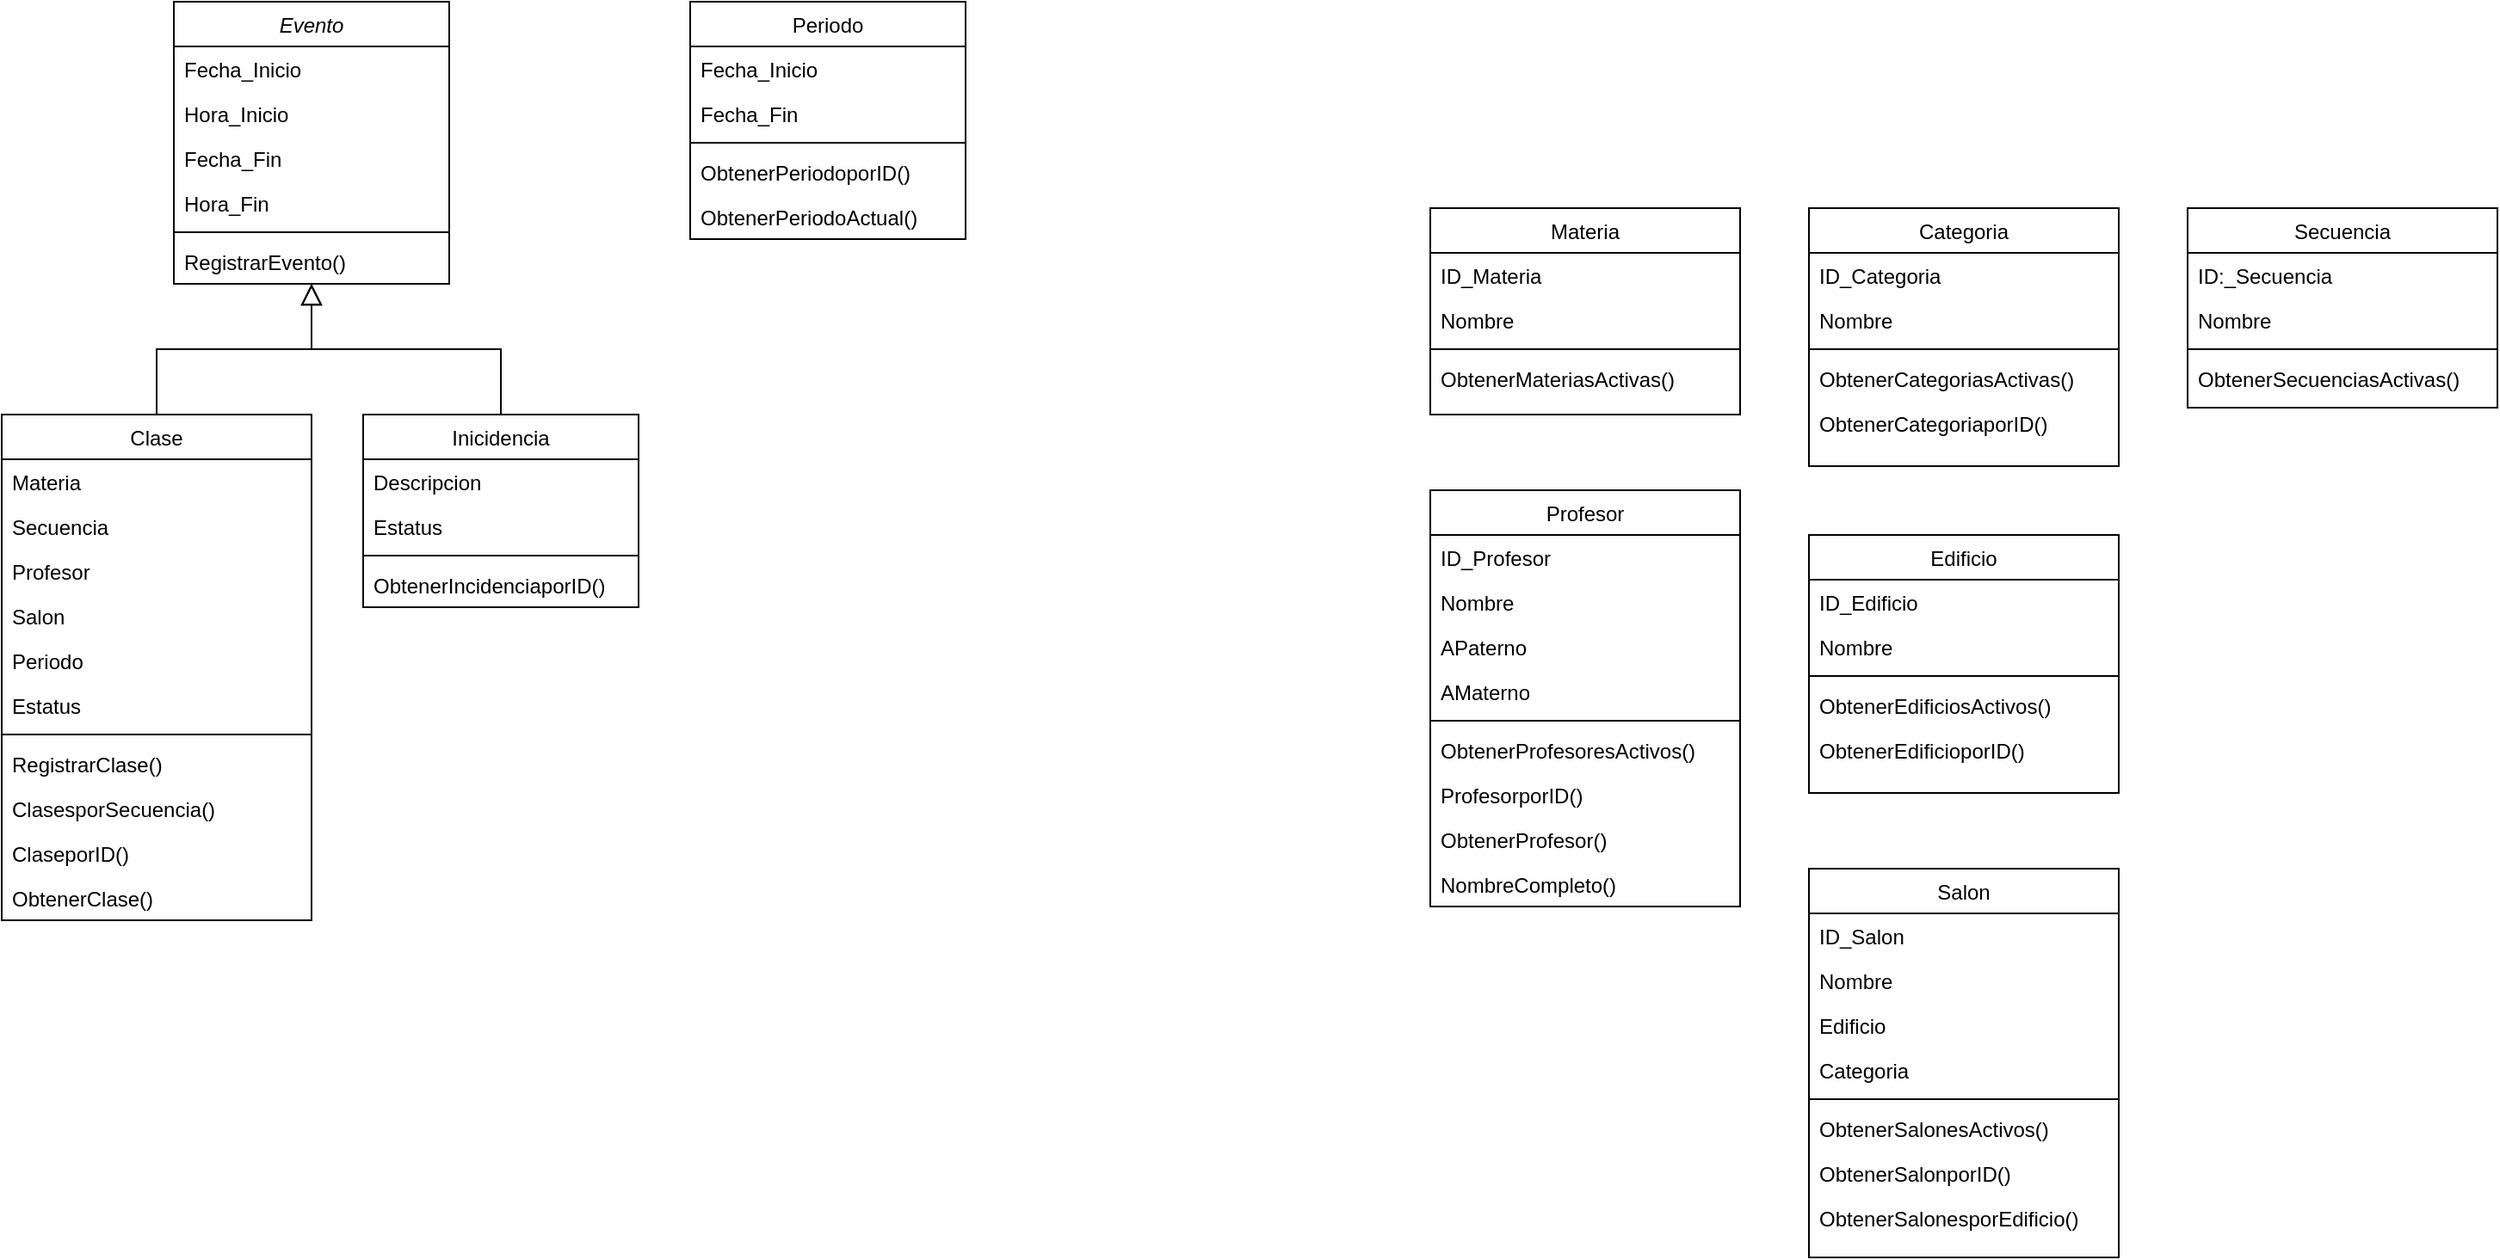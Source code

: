 <mxfile version="20.2.3" type="device"><diagram id="C5RBs43oDa-KdzZeNtuy" name="Page-1"><mxGraphModel dx="792" dy="857" grid="1" gridSize="10" guides="1" tooltips="1" connect="1" arrows="1" fold="1" page="1" pageScale="1" pageWidth="827" pageHeight="1169" math="0" shadow="0"><root><mxCell id="WIyWlLk6GJQsqaUBKTNV-0"/><mxCell id="WIyWlLk6GJQsqaUBKTNV-1" parent="WIyWlLk6GJQsqaUBKTNV-0"/><mxCell id="zkfFHV4jXpPFQw0GAbJ--0" value="Evento" style="swimlane;fontStyle=2;align=center;verticalAlign=top;childLayout=stackLayout;horizontal=1;startSize=26;horizontalStack=0;resizeParent=1;resizeLast=0;collapsible=1;marginBottom=0;rounded=0;shadow=0;strokeWidth=1;" parent="WIyWlLk6GJQsqaUBKTNV-1" vertex="1"><mxGeometry x="220" y="120" width="160" height="164" as="geometry"><mxRectangle x="230" y="140" width="160" height="26" as="alternateBounds"/></mxGeometry></mxCell><mxCell id="zkfFHV4jXpPFQw0GAbJ--1" value="Fecha_Inicio" style="text;align=left;verticalAlign=top;spacingLeft=4;spacingRight=4;overflow=hidden;rotatable=0;points=[[0,0.5],[1,0.5]];portConstraint=eastwest;" parent="zkfFHV4jXpPFQw0GAbJ--0" vertex="1"><mxGeometry y="26" width="160" height="26" as="geometry"/></mxCell><mxCell id="zkfFHV4jXpPFQw0GAbJ--3" value="Hora_Inicio" style="text;align=left;verticalAlign=top;spacingLeft=4;spacingRight=4;overflow=hidden;rotatable=0;points=[[0,0.5],[1,0.5]];portConstraint=eastwest;rounded=0;shadow=0;html=0;" parent="zkfFHV4jXpPFQw0GAbJ--0" vertex="1"><mxGeometry y="52" width="160" height="26" as="geometry"/></mxCell><mxCell id="zkfFHV4jXpPFQw0GAbJ--2" value="Fecha_Fin" style="text;align=left;verticalAlign=top;spacingLeft=4;spacingRight=4;overflow=hidden;rotatable=0;points=[[0,0.5],[1,0.5]];portConstraint=eastwest;rounded=0;shadow=0;html=0;" parent="zkfFHV4jXpPFQw0GAbJ--0" vertex="1"><mxGeometry y="78" width="160" height="26" as="geometry"/></mxCell><mxCell id="skftmHuUuNxhbo1-9lBT-1" value="Hora_Fin" style="text;align=left;verticalAlign=top;spacingLeft=4;spacingRight=4;overflow=hidden;rotatable=0;points=[[0,0.5],[1,0.5]];portConstraint=eastwest;rounded=0;shadow=0;html=0;" parent="zkfFHV4jXpPFQw0GAbJ--0" vertex="1"><mxGeometry y="104" width="160" height="26" as="geometry"/></mxCell><mxCell id="zkfFHV4jXpPFQw0GAbJ--4" value="" style="line;html=1;strokeWidth=1;align=left;verticalAlign=middle;spacingTop=-1;spacingLeft=3;spacingRight=3;rotatable=0;labelPosition=right;points=[];portConstraint=eastwest;" parent="zkfFHV4jXpPFQw0GAbJ--0" vertex="1"><mxGeometry y="130" width="160" height="8" as="geometry"/></mxCell><mxCell id="zkfFHV4jXpPFQw0GAbJ--5" value="RegistrarEvento()" style="text;align=left;verticalAlign=top;spacingLeft=4;spacingRight=4;overflow=hidden;rotatable=0;points=[[0,0.5],[1,0.5]];portConstraint=eastwest;" parent="zkfFHV4jXpPFQw0GAbJ--0" vertex="1"><mxGeometry y="138" width="160" height="26" as="geometry"/></mxCell><mxCell id="zkfFHV4jXpPFQw0GAbJ--6" value="Clase" style="swimlane;fontStyle=0;align=center;verticalAlign=top;childLayout=stackLayout;horizontal=1;startSize=26;horizontalStack=0;resizeParent=1;resizeLast=0;collapsible=1;marginBottom=0;rounded=0;shadow=0;strokeWidth=1;" parent="WIyWlLk6GJQsqaUBKTNV-1" vertex="1"><mxGeometry x="120" y="360" width="180" height="294" as="geometry"><mxRectangle x="130" y="380" width="160" height="26" as="alternateBounds"/></mxGeometry></mxCell><mxCell id="zkfFHV4jXpPFQw0GAbJ--11" value="Materia" style="text;align=left;verticalAlign=top;spacingLeft=4;spacingRight=4;overflow=hidden;rotatable=0;points=[[0,0.5],[1,0.5]];portConstraint=eastwest;" parent="zkfFHV4jXpPFQw0GAbJ--6" vertex="1"><mxGeometry y="26" width="180" height="26" as="geometry"/></mxCell><mxCell id="zkfFHV4jXpPFQw0GAbJ--10" value="Secuencia" style="text;align=left;verticalAlign=top;spacingLeft=4;spacingRight=4;overflow=hidden;rotatable=0;points=[[0,0.5],[1,0.5]];portConstraint=eastwest;fontStyle=0" parent="zkfFHV4jXpPFQw0GAbJ--6" vertex="1"><mxGeometry y="52" width="180" height="26" as="geometry"/></mxCell><mxCell id="skftmHuUuNxhbo1-9lBT-2" value="Profesor" style="text;align=left;verticalAlign=top;spacingLeft=4;spacingRight=4;overflow=hidden;rotatable=0;points=[[0,0.5],[1,0.5]];portConstraint=eastwest;" parent="zkfFHV4jXpPFQw0GAbJ--6" vertex="1"><mxGeometry y="78" width="180" height="26" as="geometry"/></mxCell><mxCell id="skftmHuUuNxhbo1-9lBT-3" value="Salon" style="text;align=left;verticalAlign=top;spacingLeft=4;spacingRight=4;overflow=hidden;rotatable=0;points=[[0,0.5],[1,0.5]];portConstraint=eastwest;" parent="zkfFHV4jXpPFQw0GAbJ--6" vertex="1"><mxGeometry y="104" width="180" height="26" as="geometry"/></mxCell><mxCell id="skftmHuUuNxhbo1-9lBT-4" value="Periodo" style="text;align=left;verticalAlign=top;spacingLeft=4;spacingRight=4;overflow=hidden;rotatable=0;points=[[0,0.5],[1,0.5]];portConstraint=eastwest;" parent="zkfFHV4jXpPFQw0GAbJ--6" vertex="1"><mxGeometry y="130" width="180" height="26" as="geometry"/></mxCell><mxCell id="skftmHuUuNxhbo1-9lBT-5" value="Estatus" style="text;align=left;verticalAlign=top;spacingLeft=4;spacingRight=4;overflow=hidden;rotatable=0;points=[[0,0.5],[1,0.5]];portConstraint=eastwest;" parent="zkfFHV4jXpPFQw0GAbJ--6" vertex="1"><mxGeometry y="156" width="180" height="26" as="geometry"/></mxCell><mxCell id="zkfFHV4jXpPFQw0GAbJ--9" value="" style="line;html=1;strokeWidth=1;align=left;verticalAlign=middle;spacingTop=-1;spacingLeft=3;spacingRight=3;rotatable=0;labelPosition=right;points=[];portConstraint=eastwest;" parent="zkfFHV4jXpPFQw0GAbJ--6" vertex="1"><mxGeometry y="182" width="180" height="8" as="geometry"/></mxCell><mxCell id="skftmHuUuNxhbo1-9lBT-16" value="RegistrarClase()" style="text;align=left;verticalAlign=top;spacingLeft=4;spacingRight=4;overflow=hidden;rotatable=0;points=[[0,0.5],[1,0.5]];portConstraint=eastwest;" parent="zkfFHV4jXpPFQw0GAbJ--6" vertex="1"><mxGeometry y="190" width="180" height="26" as="geometry"/></mxCell><mxCell id="skftmHuUuNxhbo1-9lBT-17" value="ClasesporSecuencia()" style="text;align=left;verticalAlign=top;spacingLeft=4;spacingRight=4;overflow=hidden;rotatable=0;points=[[0,0.5],[1,0.5]];portConstraint=eastwest;" parent="zkfFHV4jXpPFQw0GAbJ--6" vertex="1"><mxGeometry y="216" width="180" height="26" as="geometry"/></mxCell><mxCell id="bL1atVrejHYHK6WCNFpr-0" value="ClaseporID()" style="text;align=left;verticalAlign=top;spacingLeft=4;spacingRight=4;overflow=hidden;rotatable=0;points=[[0,0.5],[1,0.5]];portConstraint=eastwest;" parent="zkfFHV4jXpPFQw0GAbJ--6" vertex="1"><mxGeometry y="242" width="180" height="26" as="geometry"/></mxCell><mxCell id="JDg1U1b4YUklIGnpFl6X-1" value="ObtenerClase()" style="text;align=left;verticalAlign=top;spacingLeft=4;spacingRight=4;overflow=hidden;rotatable=0;points=[[0,0.5],[1,0.5]];portConstraint=eastwest;" vertex="1" parent="zkfFHV4jXpPFQw0GAbJ--6"><mxGeometry y="268" width="180" height="26" as="geometry"/></mxCell><mxCell id="zkfFHV4jXpPFQw0GAbJ--12" value="" style="endArrow=block;endSize=10;endFill=0;shadow=0;strokeWidth=1;rounded=0;edgeStyle=elbowEdgeStyle;elbow=vertical;" parent="WIyWlLk6GJQsqaUBKTNV-1" source="zkfFHV4jXpPFQw0GAbJ--6" target="zkfFHV4jXpPFQw0GAbJ--0" edge="1"><mxGeometry width="160" relative="1" as="geometry"><mxPoint x="200" y="203" as="sourcePoint"/><mxPoint x="200" y="203" as="targetPoint"/></mxGeometry></mxCell><mxCell id="zkfFHV4jXpPFQw0GAbJ--13" value="Inicidencia" style="swimlane;fontStyle=0;align=center;verticalAlign=top;childLayout=stackLayout;horizontal=1;startSize=26;horizontalStack=0;resizeParent=1;resizeLast=0;collapsible=1;marginBottom=0;rounded=0;shadow=0;strokeWidth=1;" parent="WIyWlLk6GJQsqaUBKTNV-1" vertex="1"><mxGeometry x="330" y="360" width="160" height="112" as="geometry"><mxRectangle x="340" y="380" width="170" height="26" as="alternateBounds"/></mxGeometry></mxCell><mxCell id="zkfFHV4jXpPFQw0GAbJ--14" value="Descripcion" style="text;align=left;verticalAlign=top;spacingLeft=4;spacingRight=4;overflow=hidden;rotatable=0;points=[[0,0.5],[1,0.5]];portConstraint=eastwest;" parent="zkfFHV4jXpPFQw0GAbJ--13" vertex="1"><mxGeometry y="26" width="160" height="26" as="geometry"/></mxCell><mxCell id="skftmHuUuNxhbo1-9lBT-18" value="Estatus" style="text;align=left;verticalAlign=top;spacingLeft=4;spacingRight=4;overflow=hidden;rotatable=0;points=[[0,0.5],[1,0.5]];portConstraint=eastwest;" parent="zkfFHV4jXpPFQw0GAbJ--13" vertex="1"><mxGeometry y="52" width="160" height="26" as="geometry"/></mxCell><mxCell id="zkfFHV4jXpPFQw0GAbJ--15" value="" style="line;html=1;strokeWidth=1;align=left;verticalAlign=middle;spacingTop=-1;spacingLeft=3;spacingRight=3;rotatable=0;labelPosition=right;points=[];portConstraint=eastwest;" parent="zkfFHV4jXpPFQw0GAbJ--13" vertex="1"><mxGeometry y="78" width="160" height="8" as="geometry"/></mxCell><mxCell id="skftmHuUuNxhbo1-9lBT-19" value="ObtenerIncidenciaporID()" style="text;align=left;verticalAlign=top;spacingLeft=4;spacingRight=4;overflow=hidden;rotatable=0;points=[[0,0.5],[1,0.5]];portConstraint=eastwest;" parent="zkfFHV4jXpPFQw0GAbJ--13" vertex="1"><mxGeometry y="86" width="160" height="26" as="geometry"/></mxCell><mxCell id="zkfFHV4jXpPFQw0GAbJ--16" value="" style="endArrow=block;endSize=10;endFill=0;shadow=0;strokeWidth=1;rounded=0;edgeStyle=elbowEdgeStyle;elbow=vertical;" parent="WIyWlLk6GJQsqaUBKTNV-1" source="zkfFHV4jXpPFQw0GAbJ--13" target="zkfFHV4jXpPFQw0GAbJ--0" edge="1"><mxGeometry width="160" relative="1" as="geometry"><mxPoint x="210" y="373" as="sourcePoint"/><mxPoint x="310" y="271" as="targetPoint"/></mxGeometry></mxCell><mxCell id="skftmHuUuNxhbo1-9lBT-20" value="Periodo" style="swimlane;fontStyle=0;align=center;verticalAlign=top;childLayout=stackLayout;horizontal=1;startSize=26;horizontalStack=0;resizeParent=1;resizeLast=0;collapsible=1;marginBottom=0;rounded=0;shadow=0;strokeWidth=1;" parent="WIyWlLk6GJQsqaUBKTNV-1" vertex="1"><mxGeometry x="520" y="120" width="160" height="138" as="geometry"><mxRectangle x="340" y="380" width="170" height="26" as="alternateBounds"/></mxGeometry></mxCell><mxCell id="skftmHuUuNxhbo1-9lBT-21" value="Fecha_Inicio" style="text;align=left;verticalAlign=top;spacingLeft=4;spacingRight=4;overflow=hidden;rotatable=0;points=[[0,0.5],[1,0.5]];portConstraint=eastwest;" parent="skftmHuUuNxhbo1-9lBT-20" vertex="1"><mxGeometry y="26" width="160" height="26" as="geometry"/></mxCell><mxCell id="skftmHuUuNxhbo1-9lBT-22" value="Fecha_Fin" style="text;align=left;verticalAlign=top;spacingLeft=4;spacingRight=4;overflow=hidden;rotatable=0;points=[[0,0.5],[1,0.5]];portConstraint=eastwest;" parent="skftmHuUuNxhbo1-9lBT-20" vertex="1"><mxGeometry y="52" width="160" height="26" as="geometry"/></mxCell><mxCell id="skftmHuUuNxhbo1-9lBT-23" value="" style="line;html=1;strokeWidth=1;align=left;verticalAlign=middle;spacingTop=-1;spacingLeft=3;spacingRight=3;rotatable=0;labelPosition=right;points=[];portConstraint=eastwest;" parent="skftmHuUuNxhbo1-9lBT-20" vertex="1"><mxGeometry y="78" width="160" height="8" as="geometry"/></mxCell><mxCell id="skftmHuUuNxhbo1-9lBT-24" value="ObtenerPeriodoporID()" style="text;align=left;verticalAlign=top;spacingLeft=4;spacingRight=4;overflow=hidden;rotatable=0;points=[[0,0.5],[1,0.5]];portConstraint=eastwest;" parent="skftmHuUuNxhbo1-9lBT-20" vertex="1"><mxGeometry y="86" width="160" height="26" as="geometry"/></mxCell><mxCell id="skftmHuUuNxhbo1-9lBT-25" value="ObtenerPeriodoActual()" style="text;align=left;verticalAlign=top;spacingLeft=4;spacingRight=4;overflow=hidden;rotatable=0;points=[[0,0.5],[1,0.5]];portConstraint=eastwest;" parent="skftmHuUuNxhbo1-9lBT-20" vertex="1"><mxGeometry y="112" width="160" height="26" as="geometry"/></mxCell><mxCell id="skftmHuUuNxhbo1-9lBT-26" value="Materia" style="swimlane;fontStyle=0;align=center;verticalAlign=top;childLayout=stackLayout;horizontal=1;startSize=26;horizontalStack=0;resizeParent=1;resizeLast=0;collapsible=1;marginBottom=0;rounded=0;shadow=0;strokeWidth=1;" parent="WIyWlLk6GJQsqaUBKTNV-1" vertex="1"><mxGeometry x="950" y="240" width="180" height="120" as="geometry"><mxRectangle x="340" y="380" width="170" height="26" as="alternateBounds"/></mxGeometry></mxCell><mxCell id="skftmHuUuNxhbo1-9lBT-77" value="ID_Materia" style="text;align=left;verticalAlign=top;spacingLeft=4;spacingRight=4;overflow=hidden;rotatable=0;points=[[0,0.5],[1,0.5]];portConstraint=eastwest;" parent="skftmHuUuNxhbo1-9lBT-26" vertex="1"><mxGeometry y="26" width="180" height="26" as="geometry"/></mxCell><mxCell id="skftmHuUuNxhbo1-9lBT-27" value="Nombre" style="text;align=left;verticalAlign=top;spacingLeft=4;spacingRight=4;overflow=hidden;rotatable=0;points=[[0,0.5],[1,0.5]];portConstraint=eastwest;" parent="skftmHuUuNxhbo1-9lBT-26" vertex="1"><mxGeometry y="52" width="180" height="26" as="geometry"/></mxCell><mxCell id="skftmHuUuNxhbo1-9lBT-29" value="" style="line;html=1;strokeWidth=1;align=left;verticalAlign=middle;spacingTop=-1;spacingLeft=3;spacingRight=3;rotatable=0;labelPosition=right;points=[];portConstraint=eastwest;" parent="skftmHuUuNxhbo1-9lBT-26" vertex="1"><mxGeometry y="78" width="180" height="8" as="geometry"/></mxCell><mxCell id="skftmHuUuNxhbo1-9lBT-41" value="ObtenerMateriasActivas()" style="text;align=left;verticalAlign=top;spacingLeft=4;spacingRight=4;overflow=hidden;rotatable=0;points=[[0,0.5],[1,0.5]];portConstraint=eastwest;" parent="skftmHuUuNxhbo1-9lBT-26" vertex="1"><mxGeometry y="86" width="180" height="26" as="geometry"/></mxCell><mxCell id="skftmHuUuNxhbo1-9lBT-32" value="Profesor" style="swimlane;fontStyle=0;align=center;verticalAlign=top;childLayout=stackLayout;horizontal=1;startSize=26;horizontalStack=0;resizeParent=1;resizeLast=0;collapsible=1;marginBottom=0;rounded=0;shadow=0;strokeWidth=1;" parent="WIyWlLk6GJQsqaUBKTNV-1" vertex="1"><mxGeometry x="950" y="404" width="180" height="242" as="geometry"><mxRectangle x="340" y="380" width="170" height="26" as="alternateBounds"/></mxGeometry></mxCell><mxCell id="skftmHuUuNxhbo1-9lBT-78" value="ID_Profesor" style="text;align=left;verticalAlign=top;spacingLeft=4;spacingRight=4;overflow=hidden;rotatable=0;points=[[0,0.5],[1,0.5]];portConstraint=eastwest;" parent="skftmHuUuNxhbo1-9lBT-32" vertex="1"><mxGeometry y="26" width="180" height="26" as="geometry"/></mxCell><mxCell id="skftmHuUuNxhbo1-9lBT-33" value="Nombre" style="text;align=left;verticalAlign=top;spacingLeft=4;spacingRight=4;overflow=hidden;rotatable=0;points=[[0,0.5],[1,0.5]];portConstraint=eastwest;" parent="skftmHuUuNxhbo1-9lBT-32" vertex="1"><mxGeometry y="52" width="180" height="26" as="geometry"/></mxCell><mxCell id="skftmHuUuNxhbo1-9lBT-36" value="APaterno" style="text;align=left;verticalAlign=top;spacingLeft=4;spacingRight=4;overflow=hidden;rotatable=0;points=[[0,0.5],[1,0.5]];portConstraint=eastwest;" parent="skftmHuUuNxhbo1-9lBT-32" vertex="1"><mxGeometry y="78" width="180" height="26" as="geometry"/></mxCell><mxCell id="skftmHuUuNxhbo1-9lBT-37" value="AMaterno" style="text;align=left;verticalAlign=top;spacingLeft=4;spacingRight=4;overflow=hidden;rotatable=0;points=[[0,0.5],[1,0.5]];portConstraint=eastwest;" parent="skftmHuUuNxhbo1-9lBT-32" vertex="1"><mxGeometry y="104" width="180" height="26" as="geometry"/></mxCell><mxCell id="skftmHuUuNxhbo1-9lBT-34" value="" style="line;html=1;strokeWidth=1;align=left;verticalAlign=middle;spacingTop=-1;spacingLeft=3;spacingRight=3;rotatable=0;labelPosition=right;points=[];portConstraint=eastwest;" parent="skftmHuUuNxhbo1-9lBT-32" vertex="1"><mxGeometry y="130" width="180" height="8" as="geometry"/></mxCell><mxCell id="skftmHuUuNxhbo1-9lBT-42" value="ObtenerProfesoresActivos()" style="text;align=left;verticalAlign=top;spacingLeft=4;spacingRight=4;overflow=hidden;rotatable=0;points=[[0,0.5],[1,0.5]];portConstraint=eastwest;" parent="skftmHuUuNxhbo1-9lBT-32" vertex="1"><mxGeometry y="138" width="180" height="26" as="geometry"/></mxCell><mxCell id="bL1atVrejHYHK6WCNFpr-1" value="ProfesorporID()" style="text;align=left;verticalAlign=top;spacingLeft=4;spacingRight=4;overflow=hidden;rotatable=0;points=[[0,0.5],[1,0.5]];portConstraint=eastwest;" parent="skftmHuUuNxhbo1-9lBT-32" vertex="1"><mxGeometry y="164" width="180" height="26" as="geometry"/></mxCell><mxCell id="bL1atVrejHYHK6WCNFpr-2" value="ObtenerProfesor()" style="text;align=left;verticalAlign=top;spacingLeft=4;spacingRight=4;overflow=hidden;rotatable=0;points=[[0,0.5],[1,0.5]];portConstraint=eastwest;" parent="skftmHuUuNxhbo1-9lBT-32" vertex="1"><mxGeometry y="190" width="180" height="26" as="geometry"/></mxCell><mxCell id="JDg1U1b4YUklIGnpFl6X-2" value="NombreCompleto()" style="text;align=left;verticalAlign=top;spacingLeft=4;spacingRight=4;overflow=hidden;rotatable=0;points=[[0,0.5],[1,0.5]];portConstraint=eastwest;" vertex="1" parent="skftmHuUuNxhbo1-9lBT-32"><mxGeometry y="216" width="180" height="26" as="geometry"/></mxCell><mxCell id="skftmHuUuNxhbo1-9lBT-50" value="Secuencia" style="swimlane;fontStyle=0;align=center;verticalAlign=top;childLayout=stackLayout;horizontal=1;startSize=26;horizontalStack=0;resizeParent=1;resizeLast=0;collapsible=1;marginBottom=0;rounded=0;shadow=0;strokeWidth=1;" parent="WIyWlLk6GJQsqaUBKTNV-1" vertex="1"><mxGeometry x="1390" y="240" width="180" height="116" as="geometry"><mxRectangle x="340" y="380" width="170" height="26" as="alternateBounds"/></mxGeometry></mxCell><mxCell id="skftmHuUuNxhbo1-9lBT-79" value="ID:_Secuencia" style="text;align=left;verticalAlign=top;spacingLeft=4;spacingRight=4;overflow=hidden;rotatable=0;points=[[0,0.5],[1,0.5]];portConstraint=eastwest;" parent="skftmHuUuNxhbo1-9lBT-50" vertex="1"><mxGeometry y="26" width="180" height="26" as="geometry"/></mxCell><mxCell id="skftmHuUuNxhbo1-9lBT-51" value="Nombre" style="text;align=left;verticalAlign=top;spacingLeft=4;spacingRight=4;overflow=hidden;rotatable=0;points=[[0,0.5],[1,0.5]];portConstraint=eastwest;" parent="skftmHuUuNxhbo1-9lBT-50" vertex="1"><mxGeometry y="52" width="180" height="26" as="geometry"/></mxCell><mxCell id="skftmHuUuNxhbo1-9lBT-52" value="" style="line;html=1;strokeWidth=1;align=left;verticalAlign=middle;spacingTop=-1;spacingLeft=3;spacingRight=3;rotatable=0;labelPosition=right;points=[];portConstraint=eastwest;" parent="skftmHuUuNxhbo1-9lBT-50" vertex="1"><mxGeometry y="78" width="180" height="8" as="geometry"/></mxCell><mxCell id="skftmHuUuNxhbo1-9lBT-54" value="ObtenerSecuenciasActivas()" style="text;align=left;verticalAlign=top;spacingLeft=4;spacingRight=4;overflow=hidden;rotatable=0;points=[[0,0.5],[1,0.5]];portConstraint=eastwest;" parent="skftmHuUuNxhbo1-9lBT-50" vertex="1"><mxGeometry y="86" width="180" height="26" as="geometry"/></mxCell><mxCell id="skftmHuUuNxhbo1-9lBT-55" value="Edificio" style="swimlane;fontStyle=0;align=center;verticalAlign=top;childLayout=stackLayout;horizontal=1;startSize=26;horizontalStack=0;resizeParent=1;resizeLast=0;collapsible=1;marginBottom=0;rounded=0;shadow=0;strokeWidth=1;" parent="WIyWlLk6GJQsqaUBKTNV-1" vertex="1"><mxGeometry x="1170" y="430" width="180" height="150" as="geometry"><mxRectangle x="340" y="380" width="170" height="26" as="alternateBounds"/></mxGeometry></mxCell><mxCell id="skftmHuUuNxhbo1-9lBT-81" value="ID_Edificio" style="text;align=left;verticalAlign=top;spacingLeft=4;spacingRight=4;overflow=hidden;rotatable=0;points=[[0,0.5],[1,0.5]];portConstraint=eastwest;" parent="skftmHuUuNxhbo1-9lBT-55" vertex="1"><mxGeometry y="26" width="180" height="26" as="geometry"/></mxCell><mxCell id="skftmHuUuNxhbo1-9lBT-56" value="Nombre" style="text;align=left;verticalAlign=top;spacingLeft=4;spacingRight=4;overflow=hidden;rotatable=0;points=[[0,0.5],[1,0.5]];portConstraint=eastwest;" parent="skftmHuUuNxhbo1-9lBT-55" vertex="1"><mxGeometry y="52" width="180" height="26" as="geometry"/></mxCell><mxCell id="skftmHuUuNxhbo1-9lBT-57" value="" style="line;html=1;strokeWidth=1;align=left;verticalAlign=middle;spacingTop=-1;spacingLeft=3;spacingRight=3;rotatable=0;labelPosition=right;points=[];portConstraint=eastwest;" parent="skftmHuUuNxhbo1-9lBT-55" vertex="1"><mxGeometry y="78" width="180" height="8" as="geometry"/></mxCell><mxCell id="skftmHuUuNxhbo1-9lBT-59" value="ObtenerEdificiosActivos()" style="text;align=left;verticalAlign=top;spacingLeft=4;spacingRight=4;overflow=hidden;rotatable=0;points=[[0,0.5],[1,0.5]];portConstraint=eastwest;" parent="skftmHuUuNxhbo1-9lBT-55" vertex="1"><mxGeometry y="86" width="180" height="26" as="geometry"/></mxCell><mxCell id="skftmHuUuNxhbo1-9lBT-61" value="ObtenerEdificioporID()" style="text;align=left;verticalAlign=top;spacingLeft=4;spacingRight=4;overflow=hidden;rotatable=0;points=[[0,0.5],[1,0.5]];portConstraint=eastwest;" parent="skftmHuUuNxhbo1-9lBT-55" vertex="1"><mxGeometry y="112" width="180" height="26" as="geometry"/></mxCell><mxCell id="skftmHuUuNxhbo1-9lBT-62" value="Categoria" style="swimlane;fontStyle=0;align=center;verticalAlign=top;childLayout=stackLayout;horizontal=1;startSize=26;horizontalStack=0;resizeParent=1;resizeLast=0;collapsible=1;marginBottom=0;rounded=0;shadow=0;strokeWidth=1;" parent="WIyWlLk6GJQsqaUBKTNV-1" vertex="1"><mxGeometry x="1170" y="240" width="180" height="150" as="geometry"><mxRectangle x="340" y="380" width="170" height="26" as="alternateBounds"/></mxGeometry></mxCell><mxCell id="skftmHuUuNxhbo1-9lBT-82" value="ID_Categoria" style="text;align=left;verticalAlign=top;spacingLeft=4;spacingRight=4;overflow=hidden;rotatable=0;points=[[0,0.5],[1,0.5]];portConstraint=eastwest;" parent="skftmHuUuNxhbo1-9lBT-62" vertex="1"><mxGeometry y="26" width="180" height="26" as="geometry"/></mxCell><mxCell id="skftmHuUuNxhbo1-9lBT-63" value="Nombre" style="text;align=left;verticalAlign=top;spacingLeft=4;spacingRight=4;overflow=hidden;rotatable=0;points=[[0,0.5],[1,0.5]];portConstraint=eastwest;" parent="skftmHuUuNxhbo1-9lBT-62" vertex="1"><mxGeometry y="52" width="180" height="26" as="geometry"/></mxCell><mxCell id="skftmHuUuNxhbo1-9lBT-64" value="" style="line;html=1;strokeWidth=1;align=left;verticalAlign=middle;spacingTop=-1;spacingLeft=3;spacingRight=3;rotatable=0;labelPosition=right;points=[];portConstraint=eastwest;" parent="skftmHuUuNxhbo1-9lBT-62" vertex="1"><mxGeometry y="78" width="180" height="8" as="geometry"/></mxCell><mxCell id="skftmHuUuNxhbo1-9lBT-66" value="ObtenerCategoriasActivas()" style="text;align=left;verticalAlign=top;spacingLeft=4;spacingRight=4;overflow=hidden;rotatable=0;points=[[0,0.5],[1,0.5]];portConstraint=eastwest;" parent="skftmHuUuNxhbo1-9lBT-62" vertex="1"><mxGeometry y="86" width="180" height="26" as="geometry"/></mxCell><mxCell id="skftmHuUuNxhbo1-9lBT-67" value="ObtenerCategoriaporID()" style="text;align=left;verticalAlign=top;spacingLeft=4;spacingRight=4;overflow=hidden;rotatable=0;points=[[0,0.5],[1,0.5]];portConstraint=eastwest;" parent="skftmHuUuNxhbo1-9lBT-62" vertex="1"><mxGeometry y="112" width="180" height="26" as="geometry"/></mxCell><mxCell id="skftmHuUuNxhbo1-9lBT-68" value="Salon" style="swimlane;fontStyle=0;align=center;verticalAlign=top;childLayout=stackLayout;horizontal=1;startSize=26;horizontalStack=0;resizeParent=1;resizeLast=0;collapsible=1;marginBottom=0;rounded=0;shadow=0;strokeWidth=1;" parent="WIyWlLk6GJQsqaUBKTNV-1" vertex="1"><mxGeometry x="1170" y="624" width="180" height="226" as="geometry"><mxRectangle x="340" y="380" width="170" height="26" as="alternateBounds"/></mxGeometry></mxCell><mxCell id="skftmHuUuNxhbo1-9lBT-80" value="ID_Salon" style="text;align=left;verticalAlign=top;spacingLeft=4;spacingRight=4;overflow=hidden;rotatable=0;points=[[0,0.5],[1,0.5]];portConstraint=eastwest;" parent="skftmHuUuNxhbo1-9lBT-68" vertex="1"><mxGeometry y="26" width="180" height="26" as="geometry"/></mxCell><mxCell id="skftmHuUuNxhbo1-9lBT-69" value="Nombre" style="text;align=left;verticalAlign=top;spacingLeft=4;spacingRight=4;overflow=hidden;rotatable=0;points=[[0,0.5],[1,0.5]];portConstraint=eastwest;" parent="skftmHuUuNxhbo1-9lBT-68" vertex="1"><mxGeometry y="52" width="180" height="26" as="geometry"/></mxCell><mxCell id="skftmHuUuNxhbo1-9lBT-74" value="Edificio" style="text;align=left;verticalAlign=top;spacingLeft=4;spacingRight=4;overflow=hidden;rotatable=0;points=[[0,0.5],[1,0.5]];portConstraint=eastwest;" parent="skftmHuUuNxhbo1-9lBT-68" vertex="1"><mxGeometry y="78" width="180" height="26" as="geometry"/></mxCell><mxCell id="skftmHuUuNxhbo1-9lBT-75" value="Categoria" style="text;align=left;verticalAlign=top;spacingLeft=4;spacingRight=4;overflow=hidden;rotatable=0;points=[[0,0.5],[1,0.5]];portConstraint=eastwest;" parent="skftmHuUuNxhbo1-9lBT-68" vertex="1"><mxGeometry y="104" width="180" height="26" as="geometry"/></mxCell><mxCell id="skftmHuUuNxhbo1-9lBT-70" value="" style="line;html=1;strokeWidth=1;align=left;verticalAlign=middle;spacingTop=-1;spacingLeft=3;spacingRight=3;rotatable=0;labelPosition=right;points=[];portConstraint=eastwest;" parent="skftmHuUuNxhbo1-9lBT-68" vertex="1"><mxGeometry y="130" width="180" height="8" as="geometry"/></mxCell><mxCell id="skftmHuUuNxhbo1-9lBT-72" value="ObtenerSalonesActivos()" style="text;align=left;verticalAlign=top;spacingLeft=4;spacingRight=4;overflow=hidden;rotatable=0;points=[[0,0.5],[1,0.5]];portConstraint=eastwest;" parent="skftmHuUuNxhbo1-9lBT-68" vertex="1"><mxGeometry y="138" width="180" height="26" as="geometry"/></mxCell><mxCell id="skftmHuUuNxhbo1-9lBT-73" value="ObtenerSalonporID()" style="text;align=left;verticalAlign=top;spacingLeft=4;spacingRight=4;overflow=hidden;rotatable=0;points=[[0,0.5],[1,0.5]];portConstraint=eastwest;" parent="skftmHuUuNxhbo1-9lBT-68" vertex="1"><mxGeometry y="164" width="180" height="26" as="geometry"/></mxCell><mxCell id="skftmHuUuNxhbo1-9lBT-76" value="ObtenerSalonesporEdificio()" style="text;align=left;verticalAlign=top;spacingLeft=4;spacingRight=4;overflow=hidden;rotatable=0;points=[[0,0.5],[1,0.5]];portConstraint=eastwest;" parent="skftmHuUuNxhbo1-9lBT-68" vertex="1"><mxGeometry y="190" width="180" height="26" as="geometry"/></mxCell></root></mxGraphModel></diagram></mxfile>